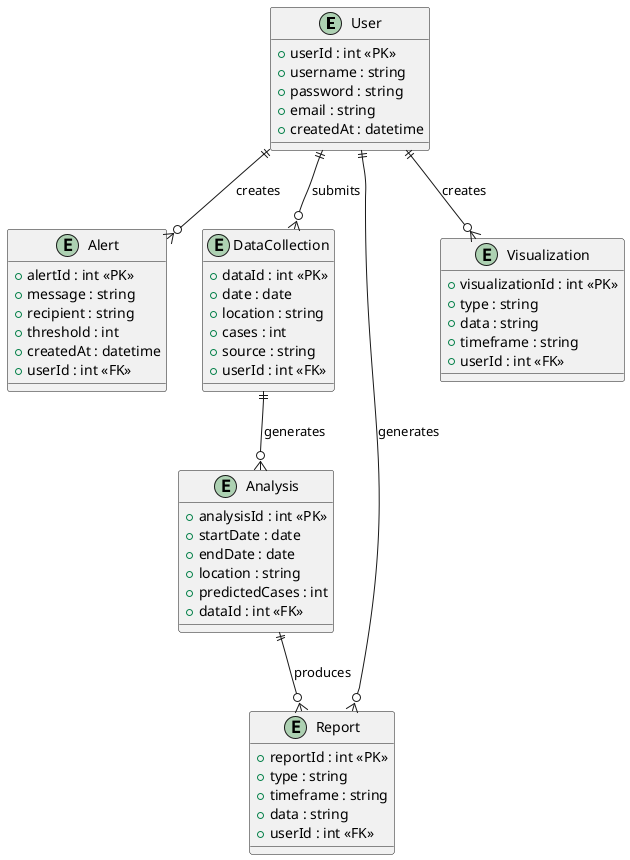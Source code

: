 @startuml

entity "User" {
    + userId : int <<PK>>
    + username : string
    + password : string
    + email : string
    + createdAt : datetime
}

entity "Alert" {
    + alertId : int <<PK>>
    + message : string
    + recipient : string
    + threshold : int
    + createdAt : datetime
    + userId : int <<FK>>
}

entity "DataCollection" {
    + dataId : int <<PK>>
    + date : date
    + location : string
    + cases : int
    + source : string
    + userId : int <<FK>>
}

entity "Analysis" {
    + analysisId : int <<PK>>
    + startDate : date
    + endDate : date
    + location : string
    + predictedCases : int
    + dataId : int <<FK>>
}

entity "Report" {
    + reportId : int <<PK>>
    + type : string
    + timeframe : string
    + data : string
    + userId : int <<FK>>
}

entity "Visualization" {
    + visualizationId : int <<PK>>
    + type : string
    + data : string
    + timeframe : string
    + userId : int <<FK>>
}

User ||--o{ Alert : creates
User ||--o{ DataCollection : submits
User ||--o{ Report : generates
User ||--o{ Visualization : creates
DataCollection ||--o{ Analysis : generates
Analysis ||--o{ Report : produces

@enduml
